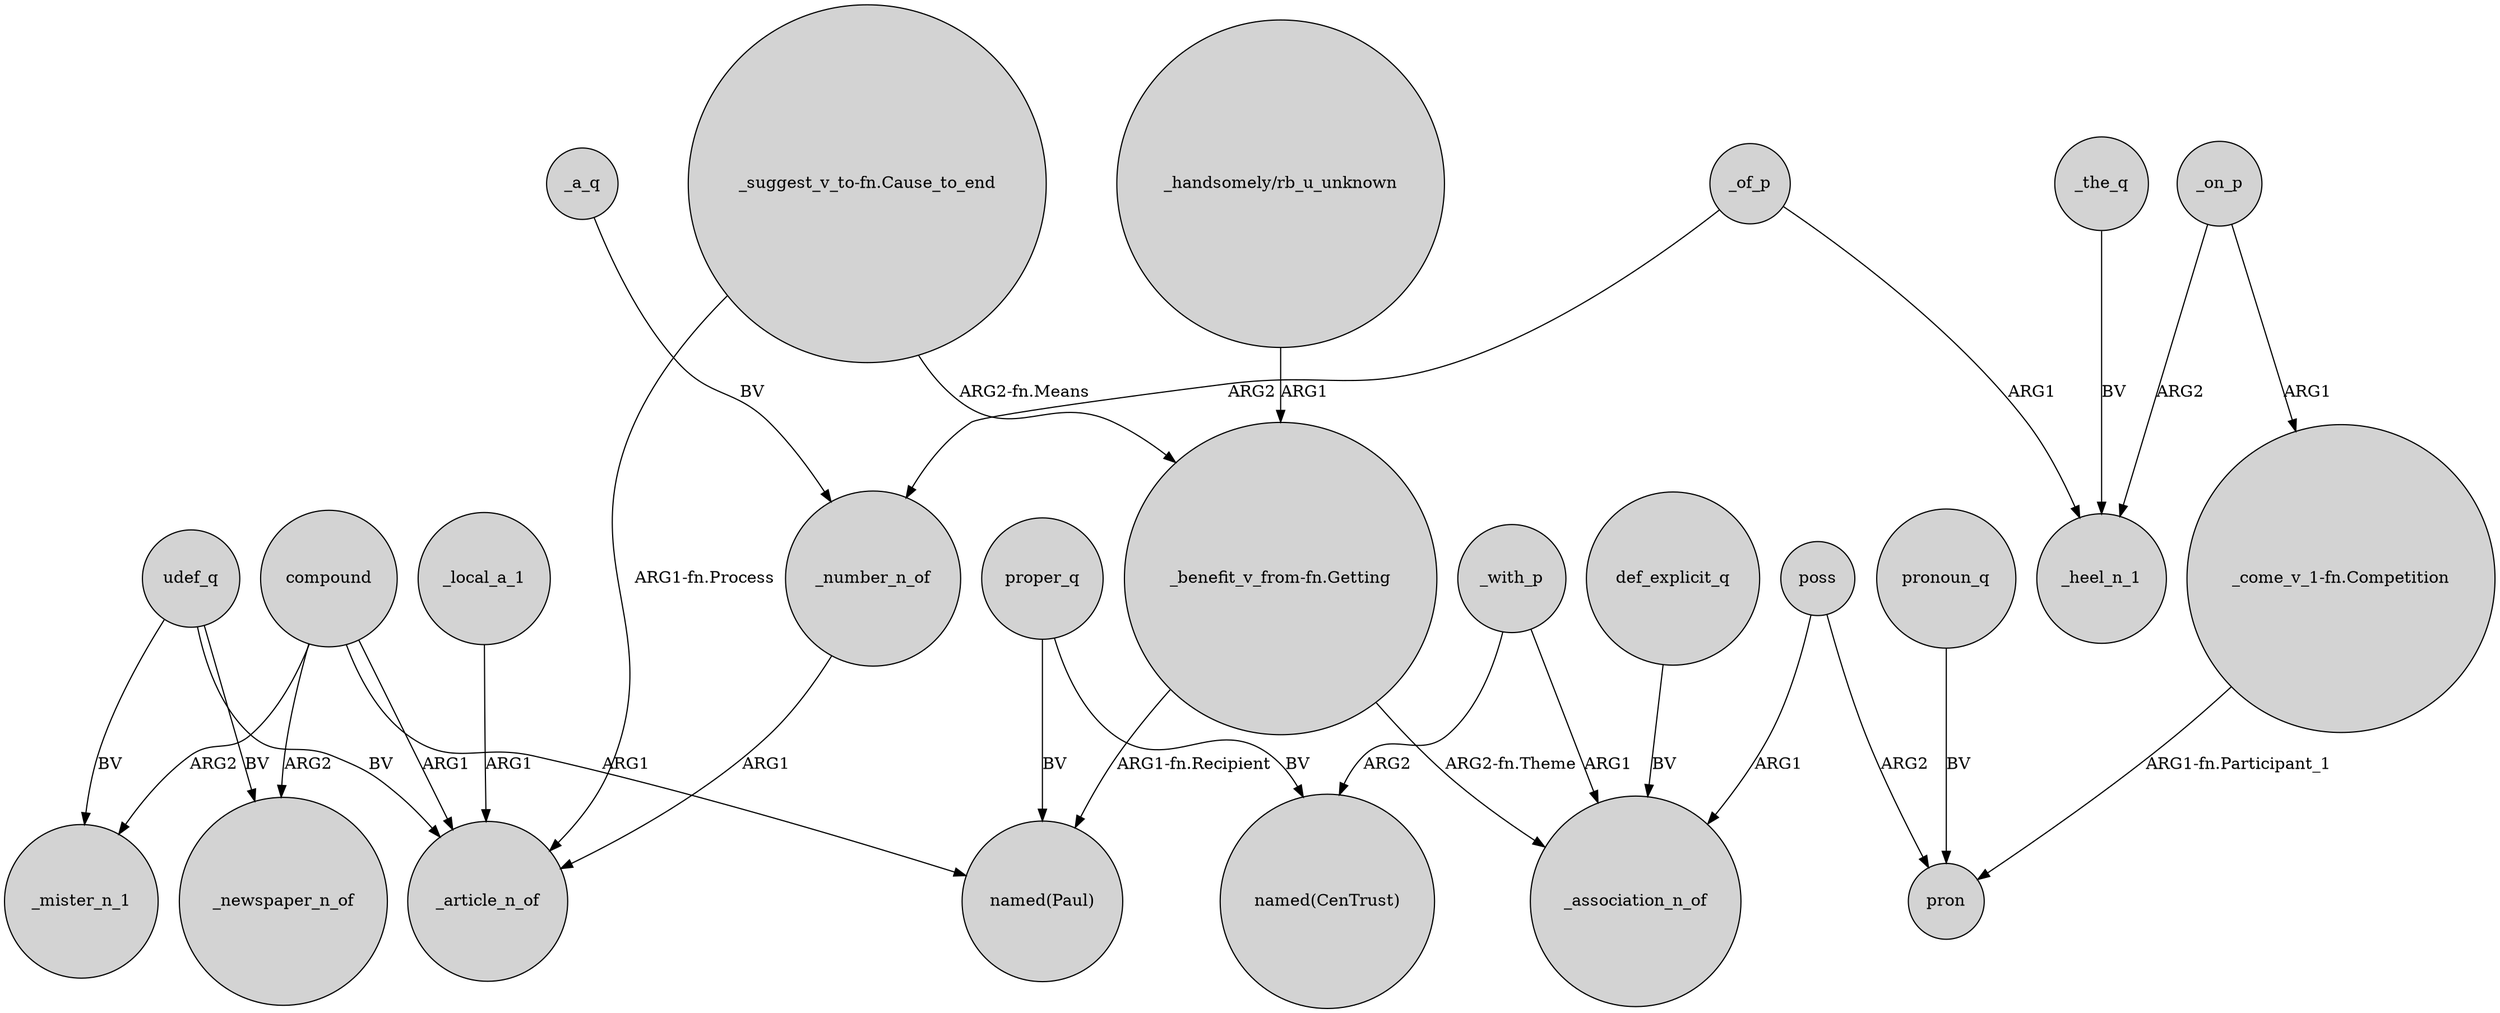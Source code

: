 digraph {
	node [shape=circle style=filled]
	compound -> _mister_n_1 [label=ARG2]
	compound -> _article_n_of [label=ARG1]
	"_suggest_v_to-fn.Cause_to_end" -> "_benefit_v_from-fn.Getting" [label="ARG2-fn.Means"]
	udef_q -> _article_n_of [label=BV]
	_with_p -> "named(CenTrust)" [label=ARG2]
	udef_q -> _mister_n_1 [label=BV]
	udef_q -> _newspaper_n_of [label=BV]
	proper_q -> "named(CenTrust)" [label=BV]
	pronoun_q -> pron [label=BV]
	compound -> _newspaper_n_of [label=ARG2]
	poss -> pron [label=ARG2]
	_on_p -> "_come_v_1-fn.Competition" [label=ARG1]
	compound -> "named(Paul)" [label=ARG1]
	"_benefit_v_from-fn.Getting" -> _association_n_of [label="ARG2-fn.Theme"]
	proper_q -> "named(Paul)" [label=BV]
	poss -> _association_n_of [label=ARG1]
	"_suggest_v_to-fn.Cause_to_end" -> _article_n_of [label="ARG1-fn.Process"]
	"_handsomely/rb_u_unknown" -> "_benefit_v_from-fn.Getting" [label=ARG1]
	def_explicit_q -> _association_n_of [label=BV]
	_number_n_of -> _article_n_of [label=ARG1]
	_on_p -> _heel_n_1 [label=ARG2]
	_local_a_1 -> _article_n_of [label=ARG1]
	"_come_v_1-fn.Competition" -> pron [label="ARG1-fn.Participant_1"]
	_with_p -> _association_n_of [label=ARG1]
	_of_p -> _number_n_of [label=ARG2]
	_a_q -> _number_n_of [label=BV]
	_the_q -> _heel_n_1 [label=BV]
	"_benefit_v_from-fn.Getting" -> "named(Paul)" [label="ARG1-fn.Recipient"]
	_of_p -> _heel_n_1 [label=ARG1]
}
